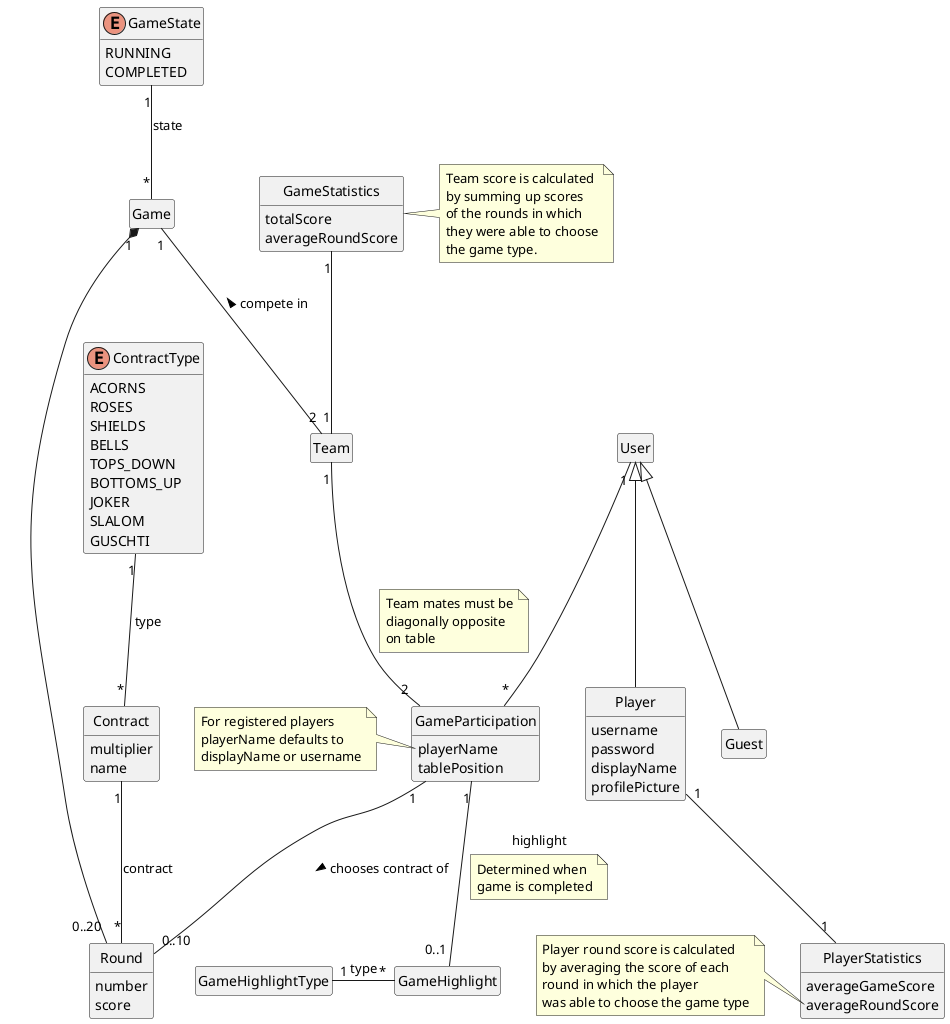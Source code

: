 @startuml domain model

hide class circle
hide empty methods
hide empty fields

class User {
}

class Game {
}

class GameStatistics {
    totalScore
    averageRoundScore
}

note right
    Team score is calculated
    by summing up scores
    of the rounds in which
    they were able to choose
    the game type.
end note

class Player {
    username
    password
    displayName
    profilePicture
}

class PlayerStatistics {
    averageGameScore
    averageRoundScore
}

note left of PlayerStatistics::averageRoundScore
    Player round score is calculated
    by averaging the score of each
    round in which the player
    was able to choose the game type
end note

class GameParticipation {
    playerName
    tablePosition
}

note left of GameParticipation::playerName
    For registered players
    playerName defaults to
    displayName or username
end note

class Round {
    number
    score
}

class Contract {
    multiplier
    name
}

class Team {
}

class GameHighlight {
}

class GameHighlightType {
}

enum GameState {
    RUNNING
    COMPLETED
}

enum ContractType {
    ACORNS
    ROSES
    SHIELDS
    BELLS
    TOPS_DOWN
    BOTTOMS_UP
    JOKER
    SLALOM
    GUSCHTI
}

User <|-- Player
User <|-- Guest
User "1" -- "*" GameParticipation
Team "1" -- "2" GameParticipation
note on link
    Team mates must be
    diagonally opposite
    on table
end note

Game "1" --  "2" Team  : compete in <
Game "1" *-- "0..20" Round
GameState "1" -- "*" Game  : state
Contract "1" -- "*" Round  : contract
ContractType "1" -- "*" Contract : type

GameParticipation "1" -- "0..10" Round : chooses contract of >

GameParticipation "1" -- "0..1" GameHighlight : highlight
note on link
    Determined when
    game is completed
end note
GameHighlightType "1" --r "*" GameHighlight  : type

Team "1" --u  "1" GameStatistics
Player "1" -- "1"PlayerStatistics

@enduml
